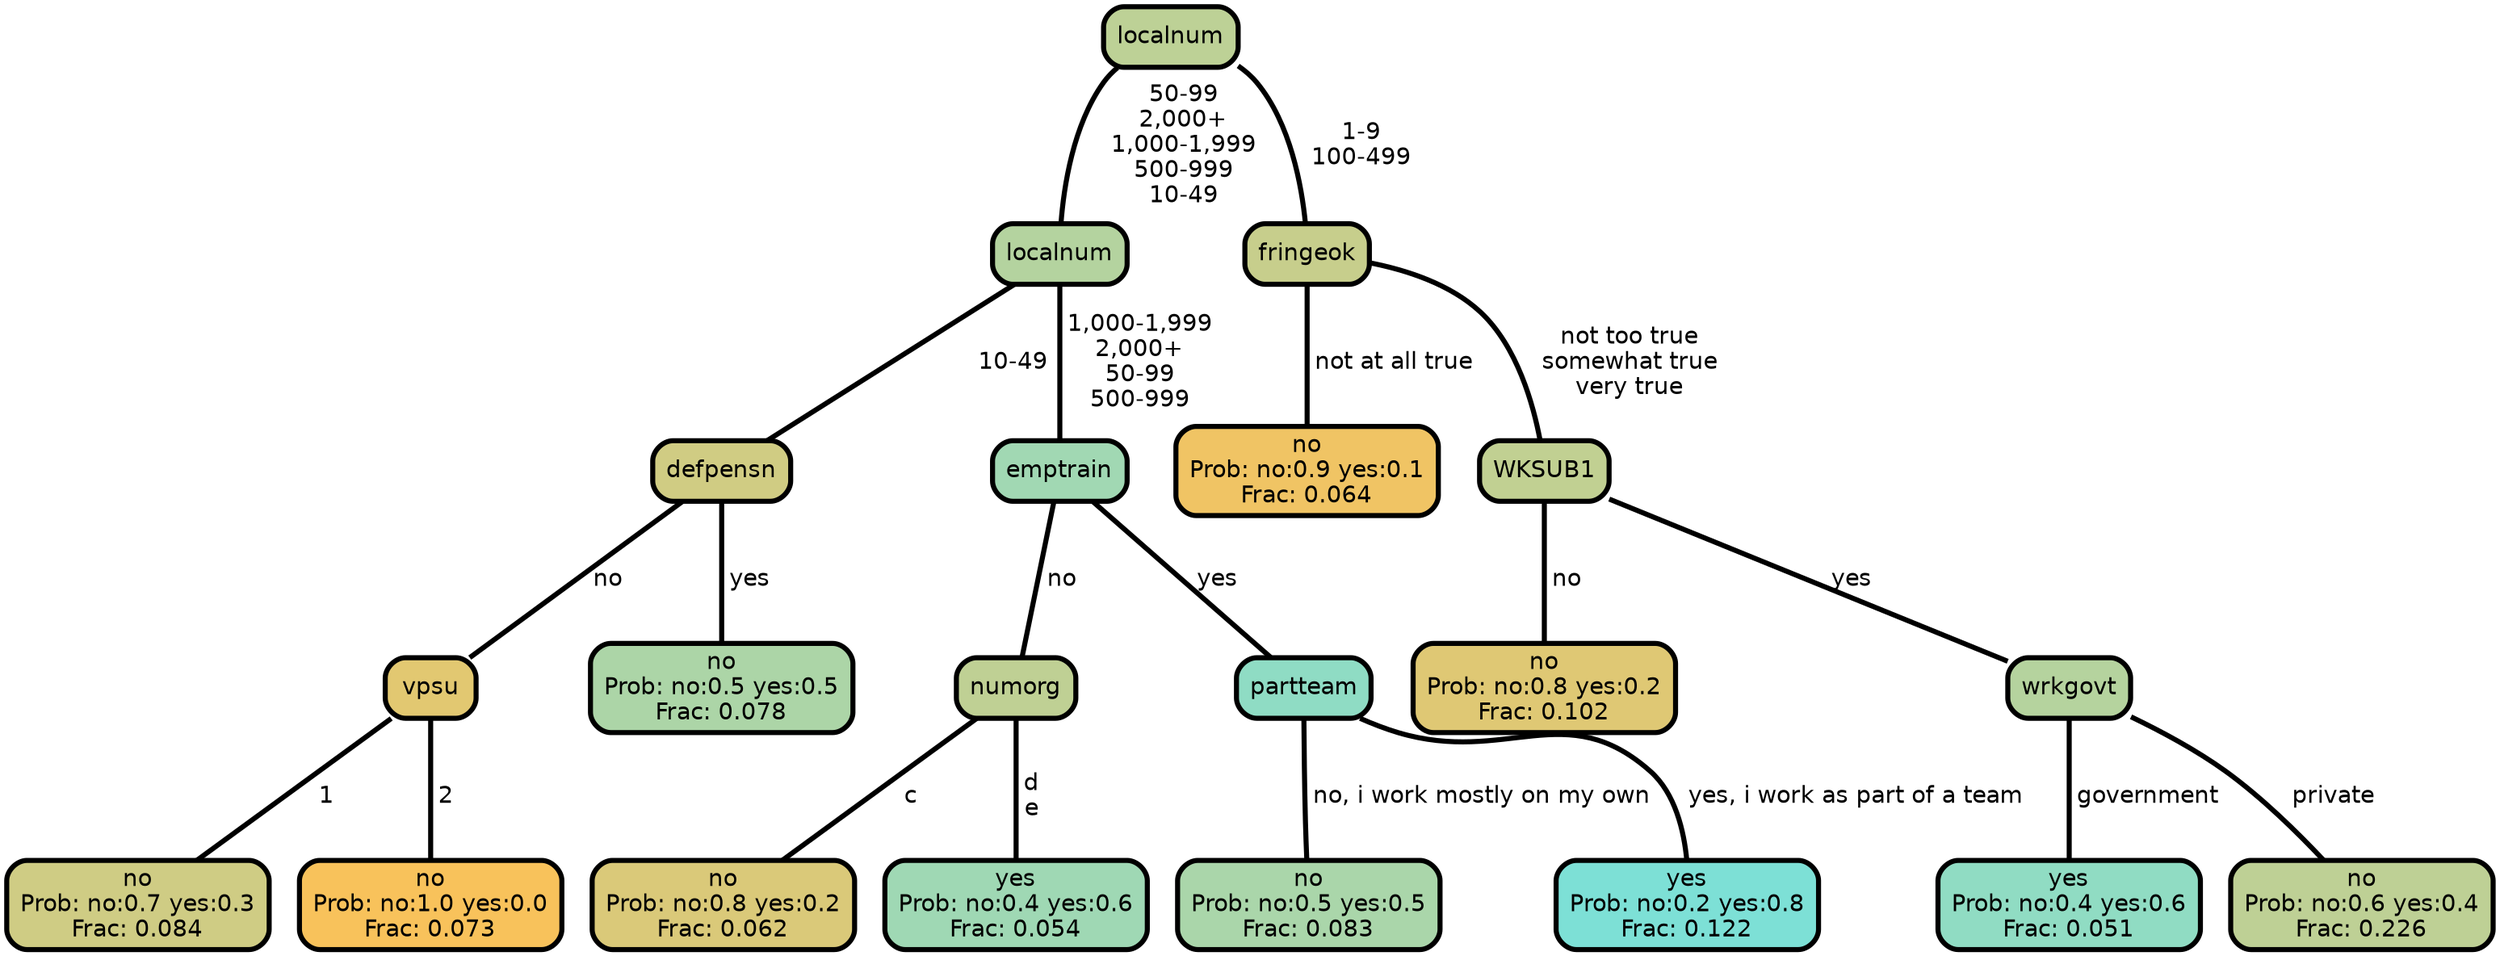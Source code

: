 graph Tree {
node [shape=box, style="filled, rounded",color="black",penwidth="3",fontcolor="black",                 fontname=helvetica] ;
graph [ranksep="0 equally", splines=straight,                 bgcolor=transparent, dpi=200] ;
edge [fontname=helvetica, color=black] ;
0 [label="no
Prob: no:0.7 yes:0.3
Frac: 0.084", fillcolor="#cfcc84"] ;
1 [label="vpsu", fillcolor="#e2c871"] ;
2 [label="no
Prob: no:1.0 yes:0.0
Frac: 0.073", fillcolor="#f8c25b"] ;
3 [label="defpensn", fillcolor="#d0cc83"] ;
4 [label="no
Prob: no:0.5 yes:0.5
Frac: 0.078", fillcolor="#acd5a7"] ;
5 [label="localnum", fillcolor="#b4d39f"] ;
6 [label="no
Prob: no:0.8 yes:0.2
Frac: 0.062", fillcolor="#dac979"] ;
7 [label="numorg", fillcolor="#bfd094"] ;
8 [label="yes
Prob: no:0.4 yes:0.6
Frac: 0.054", fillcolor="#9fd8b4"] ;
9 [label="emptrain", fillcolor="#a1d8b3"] ;
10 [label="no
Prob: no:0.5 yes:0.5
Frac: 0.083", fillcolor="#aad6aa"] ;
11 [label="partteam", fillcolor="#8fdcc4"] ;
12 [label="yes
Prob: no:0.2 yes:0.8
Frac: 0.122", fillcolor="#7de0d6"] ;
13 [label="localnum", fillcolor="#bdd196"] ;
14 [label="no
Prob: no:0.9 yes:0.1
Frac: 0.064", fillcolor="#f0c464"] ;
15 [label="fringeok", fillcolor="#c7ce8c"] ;
16 [label="no
Prob: no:0.8 yes:0.2
Frac: 0.102", fillcolor="#dfc874"] ;
17 [label="WKSUB1", fillcolor="#c1d092"] ;
18 [label="yes
Prob: no:0.4 yes:0.6
Frac: 0.051", fillcolor="#90dcc3"] ;
19 [label="wrkgovt", fillcolor="#b5d39e"] ;
20 [label="no
Prob: no:0.6 yes:0.4
Frac: 0.226", fillcolor="#bed095"] ;
1 -- 0 [label=" 1",penwidth=3] ;
1 -- 2 [label=" 2",penwidth=3] ;
3 -- 1 [label=" no",penwidth=3] ;
3 -- 4 [label=" yes",penwidth=3] ;
5 -- 3 [label=" 10-49",penwidth=3] ;
5 -- 9 [label=" 1,000-1,999\n 2,000+\n 50-99\n 500-999",penwidth=3] ;
7 -- 6 [label=" c",penwidth=3] ;
7 -- 8 [label=" d\n e",penwidth=3] ;
9 -- 7 [label=" no",penwidth=3] ;
9 -- 11 [label=" yes",penwidth=3] ;
11 -- 10 [label=" no, i work mostly on my own",penwidth=3] ;
11 -- 12 [label=" yes, i work as part of a team",penwidth=3] ;
13 -- 5 [label=" 50-99\n 2,000+\n 1,000-1,999\n 500-999\n 10-49",penwidth=3] ;
13 -- 15 [label=" 1-9\n 100-499",penwidth=3] ;
15 -- 14 [label=" not at all true",penwidth=3] ;
15 -- 17 [label=" not too true\n somewhat true\n very true",penwidth=3] ;
17 -- 16 [label=" no",penwidth=3] ;
17 -- 19 [label=" yes",penwidth=3] ;
19 -- 18 [label=" government",penwidth=3] ;
19 -- 20 [label=" private",penwidth=3] ;
{rank = same;}}